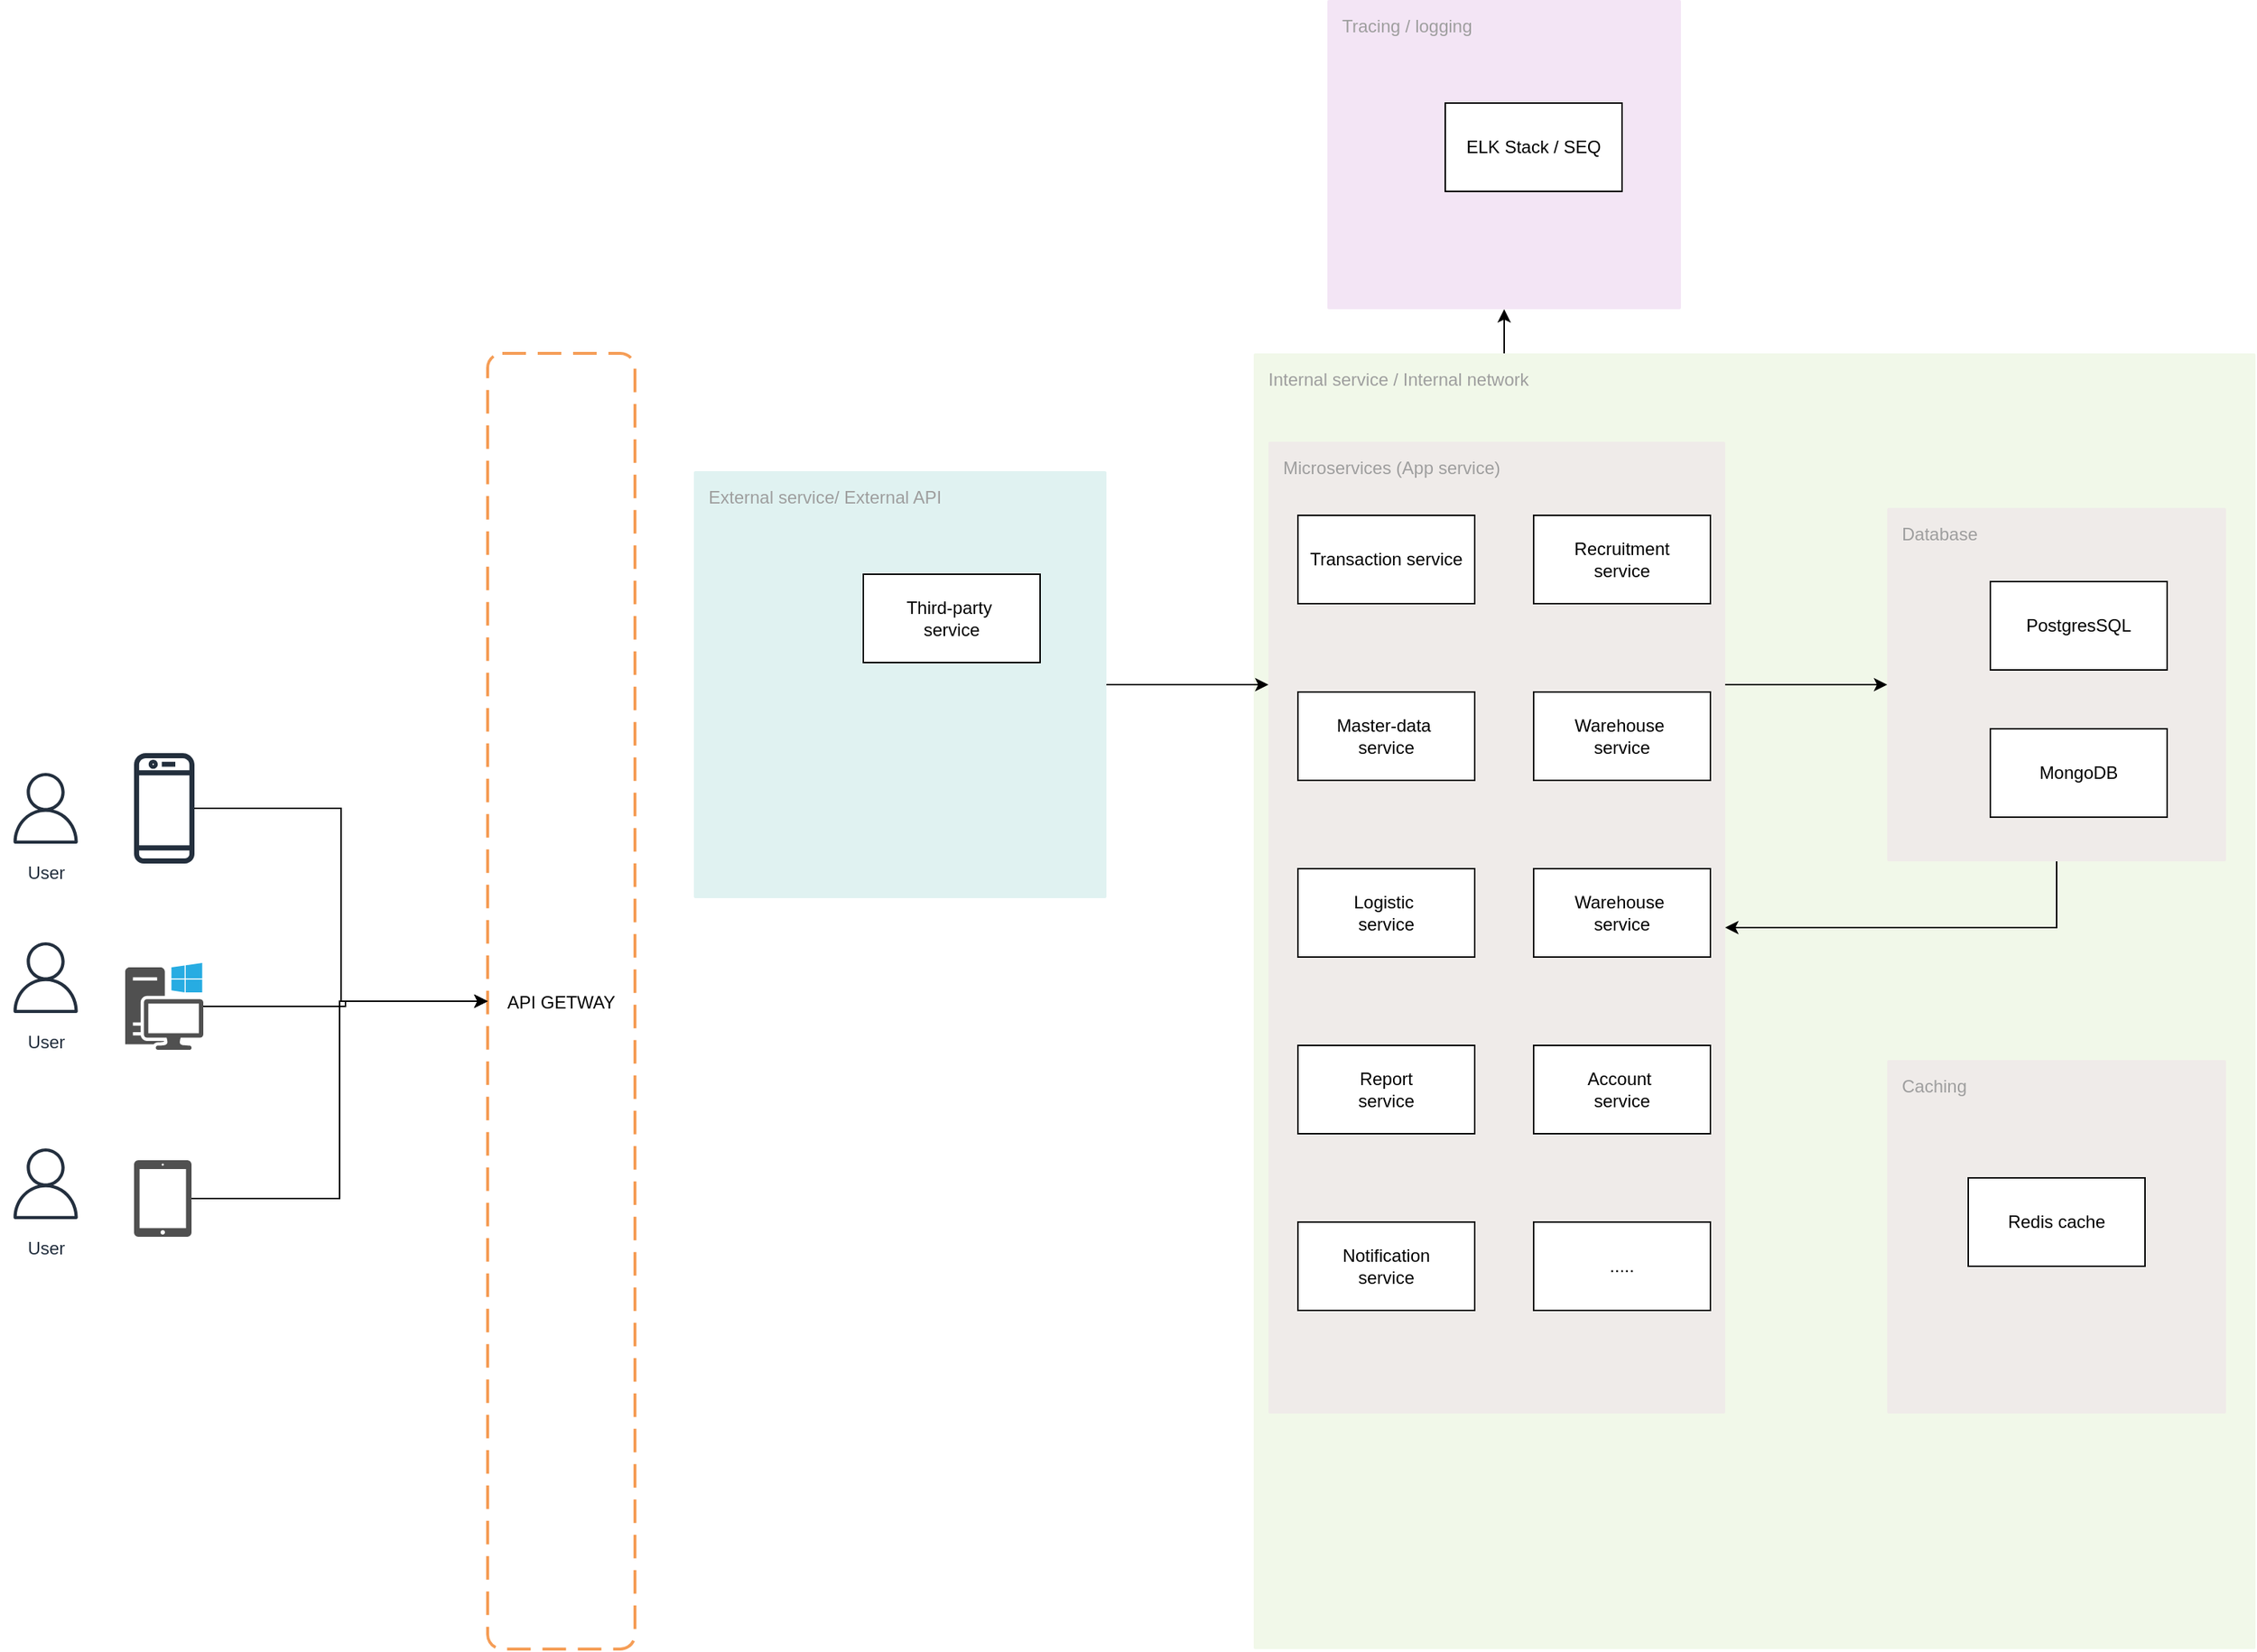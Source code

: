 <mxfile version="24.8.4">
  <diagram id="R2lEEEUBdFMjLlhIrx00" name="Page-1">
    <mxGraphModel dx="1690" dy="1953" grid="1" gridSize="10" guides="1" tooltips="1" connect="1" arrows="1" fold="1" page="1" pageScale="1" pageWidth="850" pageHeight="1100" math="0" shadow="0" extFonts="Permanent Marker^https://fonts.googleapis.com/css?family=Permanent+Marker">
      <root>
        <mxCell id="0" />
        <mxCell id="1" parent="0" />
        <mxCell id="jmSlWFZychz08hpazryL-17" value="External service/ External API" style="sketch=0;points=[[0,0,0],[0.25,0,0],[0.5,0,0],[0.75,0,0],[1,0,0],[1,0.25,0],[1,0.5,0],[1,0.75,0],[1,1,0],[0.75,1,0],[0.5,1,0],[0.25,1,0],[0,1,0],[0,0.75,0],[0,0.5,0],[0,0.25,0]];rounded=1;absoluteArcSize=1;arcSize=2;html=1;strokeColor=none;gradientColor=none;shadow=0;dashed=0;fontSize=12;fontColor=#9E9E9E;align=left;verticalAlign=top;spacing=10;spacingTop=-4;whiteSpace=wrap;fillColor=#E0F2F1;" vertex="1" parent="1">
          <mxGeometry x="500" y="240" width="280" height="290" as="geometry" />
        </mxCell>
        <mxCell id="jmSlWFZychz08hpazryL-18" value="Third-party&amp;nbsp;&lt;div&gt;&lt;span style=&quot;background-color: initial;&quot;&gt;service&lt;/span&gt;&lt;/div&gt;" style="rounded=0;whiteSpace=wrap;html=1;" vertex="1" parent="1">
          <mxGeometry x="615" y="310" width="120" height="60" as="geometry" />
        </mxCell>
        <mxCell id="jmSlWFZychz08hpazryL-19" value="Internal service / Internal network" style="sketch=0;points=[[0,0,0],[0.25,0,0],[0.5,0,0],[0.75,0,0],[1,0,0],[1,0.25,0],[1,0.5,0],[1,0.75,0],[1,1,0],[0.75,1,0],[0.5,1,0],[0.25,1,0],[0,1,0],[0,0.75,0],[0,0.5,0],[0,0.25,0]];rounded=1;absoluteArcSize=1;arcSize=2;html=1;strokeColor=none;gradientColor=none;shadow=0;dashed=0;fontSize=12;fontColor=#9E9E9E;align=left;verticalAlign=top;spacing=10;spacingTop=-4;whiteSpace=wrap;fillColor=#F1F8E9;" vertex="1" parent="1">
          <mxGeometry x="880" y="160" width="680" height="880" as="geometry" />
        </mxCell>
        <mxCell id="jmSlWFZychz08hpazryL-20" value="Microservices (App service)" style="sketch=0;points=[[0,0,0],[0.25,0,0],[0.5,0,0],[0.75,0,0],[1,0,0],[1,0.25,0],[1,0.5,0],[1,0.75,0],[1,1,0],[0.75,1,0],[0.5,1,0],[0.25,1,0],[0,1,0],[0,0.75,0],[0,0.5,0],[0,0.25,0]];rounded=1;absoluteArcSize=1;arcSize=2;html=1;strokeColor=none;gradientColor=none;shadow=0;dashed=0;fontSize=12;fontColor=#9E9E9E;align=left;verticalAlign=top;spacing=10;spacingTop=-4;whiteSpace=wrap;fillColor=#EFEBE9;" vertex="1" parent="1">
          <mxGeometry x="890" y="220" width="310" height="660" as="geometry" />
        </mxCell>
        <mxCell id="jmSlWFZychz08hpazryL-21" value="Database" style="sketch=0;points=[[0,0,0],[0.25,0,0],[0.5,0,0],[0.75,0,0],[1,0,0],[1,0.25,0],[1,0.5,0],[1,0.75,0],[1,1,0],[0.75,1,0],[0.5,1,0],[0.25,1,0],[0,1,0],[0,0.75,0],[0,0.5,0],[0,0.25,0]];rounded=1;absoluteArcSize=1;arcSize=2;html=1;strokeColor=none;gradientColor=none;shadow=0;dashed=0;fontSize=12;fontColor=#9E9E9E;align=left;verticalAlign=top;spacing=10;spacingTop=-4;whiteSpace=wrap;fillColor=#EFEBE9;" vertex="1" parent="1">
          <mxGeometry x="1310" y="265" width="230" height="240" as="geometry" />
        </mxCell>
        <mxCell id="jmSlWFZychz08hpazryL-22" value="Transaction service" style="rounded=0;whiteSpace=wrap;html=1;" vertex="1" parent="1">
          <mxGeometry x="910" y="270" width="120" height="60" as="geometry" />
        </mxCell>
        <mxCell id="jmSlWFZychz08hpazryL-23" value="Logistic&amp;nbsp;&lt;div&gt;&lt;span style=&quot;background-color: initial;&quot;&gt;service&lt;/span&gt;&lt;/div&gt;" style="rounded=0;whiteSpace=wrap;html=1;" vertex="1" parent="1">
          <mxGeometry x="910" y="510" width="120" height="60" as="geometry" />
        </mxCell>
        <mxCell id="jmSlWFZychz08hpazryL-24" value="Report&lt;div&gt;&lt;span style=&quot;background-color: initial;&quot;&gt;service&lt;/span&gt;&lt;/div&gt;" style="rounded=0;whiteSpace=wrap;html=1;" vertex="1" parent="1">
          <mxGeometry x="910" y="630" width="120" height="60" as="geometry" />
        </mxCell>
        <mxCell id="jmSlWFZychz08hpazryL-25" value="Notification&lt;div&gt;&lt;span style=&quot;background-color: initial;&quot;&gt;service&lt;/span&gt;&lt;/div&gt;" style="rounded=0;whiteSpace=wrap;html=1;" vertex="1" parent="1">
          <mxGeometry x="910" y="750" width="120" height="60" as="geometry" />
        </mxCell>
        <mxCell id="jmSlWFZychz08hpazryL-26" value="Recruitment&lt;div&gt;&lt;span style=&quot;background-color: initial;&quot;&gt;service&lt;/span&gt;&lt;/div&gt;" style="rounded=0;whiteSpace=wrap;html=1;" vertex="1" parent="1">
          <mxGeometry x="1070" y="270" width="120" height="60" as="geometry" />
        </mxCell>
        <mxCell id="jmSlWFZychz08hpazryL-27" value="Warehouse&amp;nbsp;&lt;div&gt;&lt;span style=&quot;background-color: initial;&quot;&gt;service&lt;/span&gt;&lt;/div&gt;" style="rounded=0;whiteSpace=wrap;html=1;" vertex="1" parent="1">
          <mxGeometry x="1070" y="390" width="120" height="60" as="geometry" />
        </mxCell>
        <mxCell id="jmSlWFZychz08hpazryL-28" value="Warehouse&amp;nbsp;&lt;div&gt;&lt;span style=&quot;background-color: initial;&quot;&gt;service&lt;/span&gt;&lt;/div&gt;" style="rounded=0;whiteSpace=wrap;html=1;" vertex="1" parent="1">
          <mxGeometry x="1070" y="510" width="120" height="60" as="geometry" />
        </mxCell>
        <mxCell id="jmSlWFZychz08hpazryL-29" value="Master-data&amp;nbsp;&lt;div&gt;&lt;span style=&quot;background-color: initial;&quot;&gt;service&lt;/span&gt;&lt;/div&gt;" style="rounded=0;whiteSpace=wrap;html=1;" vertex="1" parent="1">
          <mxGeometry x="910" y="390" width="120" height="60" as="geometry" />
        </mxCell>
        <mxCell id="jmSlWFZychz08hpazryL-30" value="PostgresSQL" style="rounded=0;whiteSpace=wrap;html=1;" vertex="1" parent="1">
          <mxGeometry x="1380" y="315" width="120" height="60" as="geometry" />
        </mxCell>
        <mxCell id="jmSlWFZychz08hpazryL-31" value="MongoDB" style="rounded=0;whiteSpace=wrap;html=1;" vertex="1" parent="1">
          <mxGeometry x="1380" y="415" width="120" height="60" as="geometry" />
        </mxCell>
        <mxCell id="jmSlWFZychz08hpazryL-33" value="Tracing / logging" style="sketch=0;points=[[0,0,0],[0.25,0,0],[0.5,0,0],[0.75,0,0],[1,0,0],[1,0.25,0],[1,0.5,0],[1,0.75,0],[1,1,0],[0.75,1,0],[0.5,1,0],[0.25,1,0],[0,1,0],[0,0.75,0],[0,0.5,0],[0,0.25,0]];rounded=1;absoluteArcSize=1;arcSize=2;html=1;strokeColor=none;gradientColor=none;shadow=0;dashed=0;fontSize=12;fontColor=#9E9E9E;align=left;verticalAlign=top;spacing=10;spacingTop=-4;whiteSpace=wrap;fillColor=#F3E5F5;" vertex="1" parent="1">
          <mxGeometry x="930" y="-80" width="240" height="210" as="geometry" />
        </mxCell>
        <mxCell id="jmSlWFZychz08hpazryL-34" value="ELK Stack / SEQ" style="rounded=0;whiteSpace=wrap;html=1;" vertex="1" parent="1">
          <mxGeometry x="1010" y="-10" width="120" height="60" as="geometry" />
        </mxCell>
        <mxCell id="jmSlWFZychz08hpazryL-36" style="edgeStyle=orthogonalEdgeStyle;rounded=0;orthogonalLoop=1;jettySize=auto;html=1;exitX=0.25;exitY=0;exitDx=0;exitDy=0;exitPerimeter=0;" edge="1" parent="1" source="jmSlWFZychz08hpazryL-19" target="jmSlWFZychz08hpazryL-33">
          <mxGeometry relative="1" as="geometry" />
        </mxCell>
        <mxCell id="jmSlWFZychz08hpazryL-37" style="edgeStyle=orthogonalEdgeStyle;rounded=0;orthogonalLoop=1;jettySize=auto;html=1;exitX=1;exitY=0.5;exitDx=0;exitDy=0;exitPerimeter=0;entryX=0;entryY=0.25;entryDx=0;entryDy=0;entryPerimeter=0;" edge="1" parent="1" source="jmSlWFZychz08hpazryL-17" target="jmSlWFZychz08hpazryL-20">
          <mxGeometry relative="1" as="geometry" />
        </mxCell>
        <mxCell id="jmSlWFZychz08hpazryL-38" style="edgeStyle=orthogonalEdgeStyle;rounded=0;orthogonalLoop=1;jettySize=auto;html=1;exitX=1;exitY=0.25;exitDx=0;exitDy=0;exitPerimeter=0;entryX=0;entryY=0.5;entryDx=0;entryDy=0;entryPerimeter=0;" edge="1" parent="1" source="jmSlWFZychz08hpazryL-20" target="jmSlWFZychz08hpazryL-21">
          <mxGeometry relative="1" as="geometry" />
        </mxCell>
        <mxCell id="jmSlWFZychz08hpazryL-41" style="edgeStyle=orthogonalEdgeStyle;rounded=0;orthogonalLoop=1;jettySize=auto;html=1;exitX=0.5;exitY=1;exitDx=0;exitDy=0;exitPerimeter=0;entryX=1;entryY=0.5;entryDx=0;entryDy=0;entryPerimeter=0;" edge="1" parent="1" source="jmSlWFZychz08hpazryL-21" target="jmSlWFZychz08hpazryL-20">
          <mxGeometry relative="1" as="geometry" />
        </mxCell>
        <mxCell id="jmSlWFZychz08hpazryL-42" value="Account&amp;nbsp;&lt;div&gt;&lt;span style=&quot;background-color: initial;&quot;&gt;service&lt;/span&gt;&lt;/div&gt;" style="rounded=0;whiteSpace=wrap;html=1;" vertex="1" parent="1">
          <mxGeometry x="1070" y="630" width="120" height="60" as="geometry" />
        </mxCell>
        <mxCell id="jmSlWFZychz08hpazryL-43" value="....." style="rounded=0;whiteSpace=wrap;html=1;" vertex="1" parent="1">
          <mxGeometry x="1070" y="750" width="120" height="60" as="geometry" />
        </mxCell>
        <mxCell id="jmSlWFZychz08hpazryL-44" value="API GETWAY" style="rounded=1;arcSize=10;dashed=1;strokeColor=#F59D56;fillColor=none;gradientColor=none;dashPattern=8 4;strokeWidth=2;" vertex="1" parent="1">
          <mxGeometry x="360" y="160" width="100" height="880" as="geometry" />
        </mxCell>
        <mxCell id="jmSlWFZychz08hpazryL-46" value="Caching" style="sketch=0;points=[[0,0,0],[0.25,0,0],[0.5,0,0],[0.75,0,0],[1,0,0],[1,0.25,0],[1,0.5,0],[1,0.75,0],[1,1,0],[0.75,1,0],[0.5,1,0],[0.25,1,0],[0,1,0],[0,0.75,0],[0,0.5,0],[0,0.25,0]];rounded=1;absoluteArcSize=1;arcSize=2;html=1;strokeColor=none;gradientColor=none;shadow=0;dashed=0;fontSize=12;fontColor=#9E9E9E;align=left;verticalAlign=top;spacing=10;spacingTop=-4;whiteSpace=wrap;fillColor=#EFEBE9;" vertex="1" parent="1">
          <mxGeometry x="1310" y="640" width="230" height="240" as="geometry" />
        </mxCell>
        <mxCell id="jmSlWFZychz08hpazryL-47" value="Redis cache" style="rounded=0;whiteSpace=wrap;html=1;" vertex="1" parent="1">
          <mxGeometry x="1365" y="720" width="120" height="60" as="geometry" />
        </mxCell>
        <mxCell id="jmSlWFZychz08hpazryL-52" value="User" style="sketch=0;outlineConnect=0;fontColor=#232F3E;gradientColor=none;strokeColor=#232F3E;fillColor=#ffffff;dashed=0;verticalLabelPosition=bottom;verticalAlign=top;align=center;html=1;fontSize=12;fontStyle=0;aspect=fixed;shape=mxgraph.aws4.resourceIcon;resIcon=mxgraph.aws4.user;" vertex="1" parent="1">
          <mxGeometry x="30" y="439" width="60" height="60" as="geometry" />
        </mxCell>
        <mxCell id="jmSlWFZychz08hpazryL-53" value="User" style="sketch=0;outlineConnect=0;fontColor=#232F3E;gradientColor=none;strokeColor=#232F3E;fillColor=#ffffff;dashed=0;verticalLabelPosition=bottom;verticalAlign=top;align=center;html=1;fontSize=12;fontStyle=0;aspect=fixed;shape=mxgraph.aws4.resourceIcon;resIcon=mxgraph.aws4.user;" vertex="1" parent="1">
          <mxGeometry x="30" y="554" width="60" height="60" as="geometry" />
        </mxCell>
        <mxCell id="jmSlWFZychz08hpazryL-54" value="User" style="sketch=0;outlineConnect=0;fontColor=#232F3E;gradientColor=none;strokeColor=#232F3E;fillColor=#ffffff;dashed=0;verticalLabelPosition=bottom;verticalAlign=top;align=center;html=1;fontSize=12;fontStyle=0;aspect=fixed;shape=mxgraph.aws4.resourceIcon;resIcon=mxgraph.aws4.user;" vertex="1" parent="1">
          <mxGeometry x="30" y="694" width="60" height="60" as="geometry" />
        </mxCell>
        <mxCell id="jmSlWFZychz08hpazryL-65" value="" style="edgeStyle=orthogonalEdgeStyle;rounded=0;orthogonalLoop=1;jettySize=auto;html=1;entryX=0;entryY=0.5;entryDx=0;entryDy=0;" edge="1" parent="1" source="jmSlWFZychz08hpazryL-60" target="jmSlWFZychz08hpazryL-44">
          <mxGeometry relative="1" as="geometry">
            <mxPoint x="151.5" y="285" as="targetPoint" />
          </mxGeometry>
        </mxCell>
        <mxCell id="jmSlWFZychz08hpazryL-60" value="" style="sketch=0;outlineConnect=0;fontColor=#232F3E;gradientColor=none;fillColor=#232F3D;strokeColor=none;dashed=0;verticalLabelPosition=bottom;verticalAlign=top;align=center;html=1;fontSize=12;fontStyle=0;aspect=fixed;pointerEvents=1;shape=mxgraph.aws4.mobile_client;" vertex="1" parent="1">
          <mxGeometry x="120" y="430" width="41" height="78" as="geometry" />
        </mxCell>
        <mxCell id="jmSlWFZychz08hpazryL-67" value="" style="edgeStyle=orthogonalEdgeStyle;rounded=0;orthogonalLoop=1;jettySize=auto;html=1;entryX=0;entryY=0.5;entryDx=0;entryDy=0;" edge="1" parent="1" source="jmSlWFZychz08hpazryL-61" target="jmSlWFZychz08hpazryL-44">
          <mxGeometry relative="1" as="geometry">
            <mxPoint x="163.5" y="419.5" as="targetPoint" />
          </mxGeometry>
        </mxCell>
        <mxCell id="jmSlWFZychz08hpazryL-61" value="" style="sketch=0;pointerEvents=1;shadow=0;dashed=0;html=1;strokeColor=none;fillColor=#505050;labelPosition=center;verticalLabelPosition=bottom;verticalAlign=top;outlineConnect=0;align=center;shape=mxgraph.office.devices.workstation_pc;" vertex="1" parent="1">
          <mxGeometry x="114" y="574" width="53" height="59" as="geometry" />
        </mxCell>
        <mxCell id="jmSlWFZychz08hpazryL-69" value="" style="edgeStyle=orthogonalEdgeStyle;rounded=0;orthogonalLoop=1;jettySize=auto;html=1;entryX=0;entryY=0.5;entryDx=0;entryDy=0;" edge="1" parent="1" source="jmSlWFZychz08hpazryL-63" target="jmSlWFZychz08hpazryL-44">
          <mxGeometry relative="1" as="geometry">
            <mxPoint x="148.5" y="550" as="targetPoint" />
          </mxGeometry>
        </mxCell>
        <mxCell id="jmSlWFZychz08hpazryL-63" value="" style="sketch=0;pointerEvents=1;shadow=0;dashed=0;html=1;strokeColor=none;fillColor=#505050;labelPosition=center;verticalLabelPosition=bottom;verticalAlign=top;outlineConnect=0;align=center;shape=mxgraph.office.devices.tablet_ipad;" vertex="1" parent="1">
          <mxGeometry x="120" y="708" width="39" height="52" as="geometry" />
        </mxCell>
      </root>
    </mxGraphModel>
  </diagram>
</mxfile>
